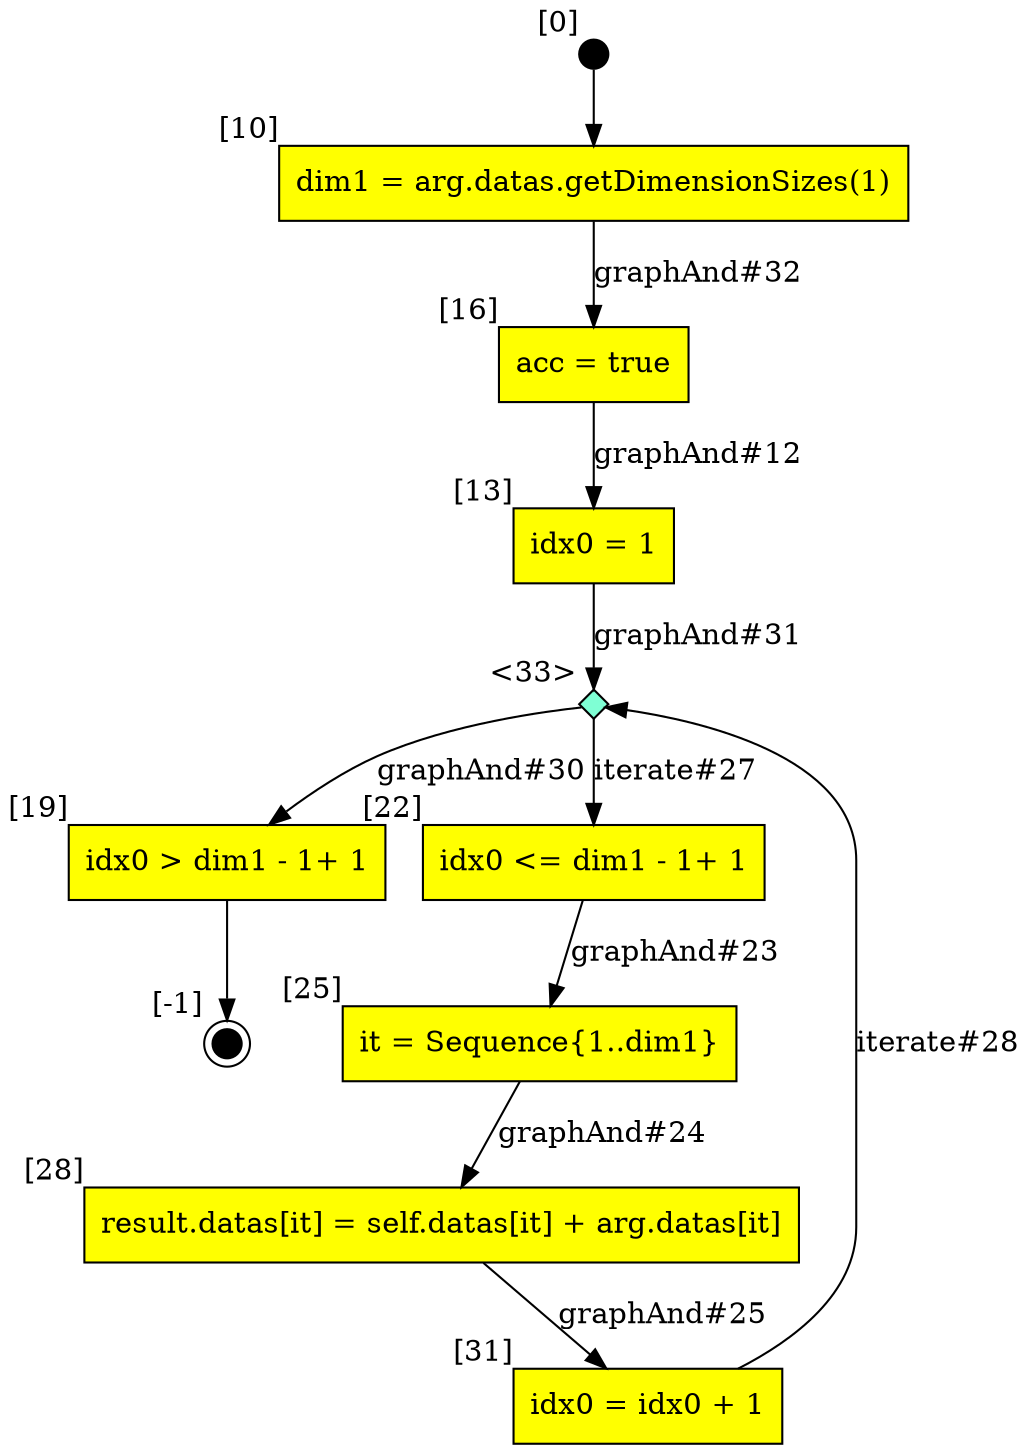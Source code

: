 digraph CLG {
  16 [shape="box", label="acc = true", style=filled, fillcolor=yellow, xlabel="[16]"];
  33 [shape="diamond", label="", xlabel="<33>", style=filled, fillcolor=aquamarine, fixedsize=true, width=.2, height=.2];
  19 [shape="box", label="idx0 > dim1 - 1+ 1", style=filled, fillcolor=yellow, xlabel="[19]"];
  20 [style=filled, fillcolor=black, shape="doublecircle", label="", fixedsize=true, width=.2, height=.2, xlabel="[-1]"];
  22 [shape="box", label="idx0 <= dim1 - 1+ 1", style=filled, fillcolor=yellow, xlabel="[22]"];
  9 [style=filled, fillcolor=black, shape="circle", label="", fixedsize=true, width=.2, height=.2, xlabel="[0]"];
  25 [shape="box", label="it = Sequence{1..dim1}", style=filled, fillcolor=yellow, xlabel="[25]"];
  10 [shape="box", label="dim1 = arg.datas.getDimensionSizes(1)", style=filled, fillcolor=yellow, xlabel="[10]"];
  28 [shape="box", label="result.datas[it] = self.datas[it] + arg.datas[it]", style=filled, fillcolor=yellow, xlabel="[28]"];
  13 [shape="box", label="idx0 = 1", style=filled, fillcolor=yellow, xlabel="[13]"];
  31 [shape="box", label="idx0 = idx0 + 1", style=filled, fillcolor=yellow, xlabel="[31]"];
  10 -> 16[label="graphAnd#32"];
  9 -> 10;
  22 -> 25[label="graphAnd#23"];
  25 -> 28[label="graphAnd#24"];
  28 -> 31[label="graphAnd#25"];
  33 -> 22[label="iterate#27"];
  16 -> 13[label="graphAnd#12"];
  31 -> 33[label="iterate#28"];
  33 -> 19[label="graphAnd#30"];
  19 -> 20;
  13 -> 33[label="graphAnd#31"];
}
